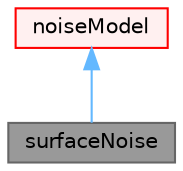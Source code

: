 digraph "surfaceNoise"
{
 // LATEX_PDF_SIZE
  bgcolor="transparent";
  edge [fontname=Helvetica,fontsize=10,labelfontname=Helvetica,labelfontsize=10];
  node [fontname=Helvetica,fontsize=10,shape=box,height=0.2,width=0.4];
  Node1 [id="Node000001",label="surfaceNoise",height=0.2,width=0.4,color="gray40", fillcolor="grey60", style="filled", fontcolor="black",tooltip="Perform noise analysis on surface-based pressure data."];
  Node2 -> Node1 [id="edge1_Node000001_Node000002",dir="back",color="steelblue1",style="solid",tooltip=" "];
  Node2 [id="Node000002",label="noiseModel",height=0.2,width=0.4,color="red", fillcolor="#FFF0F0", style="filled",URL="$classFoam_1_1noiseModel.html",tooltip="Base class for noise models."];
}
